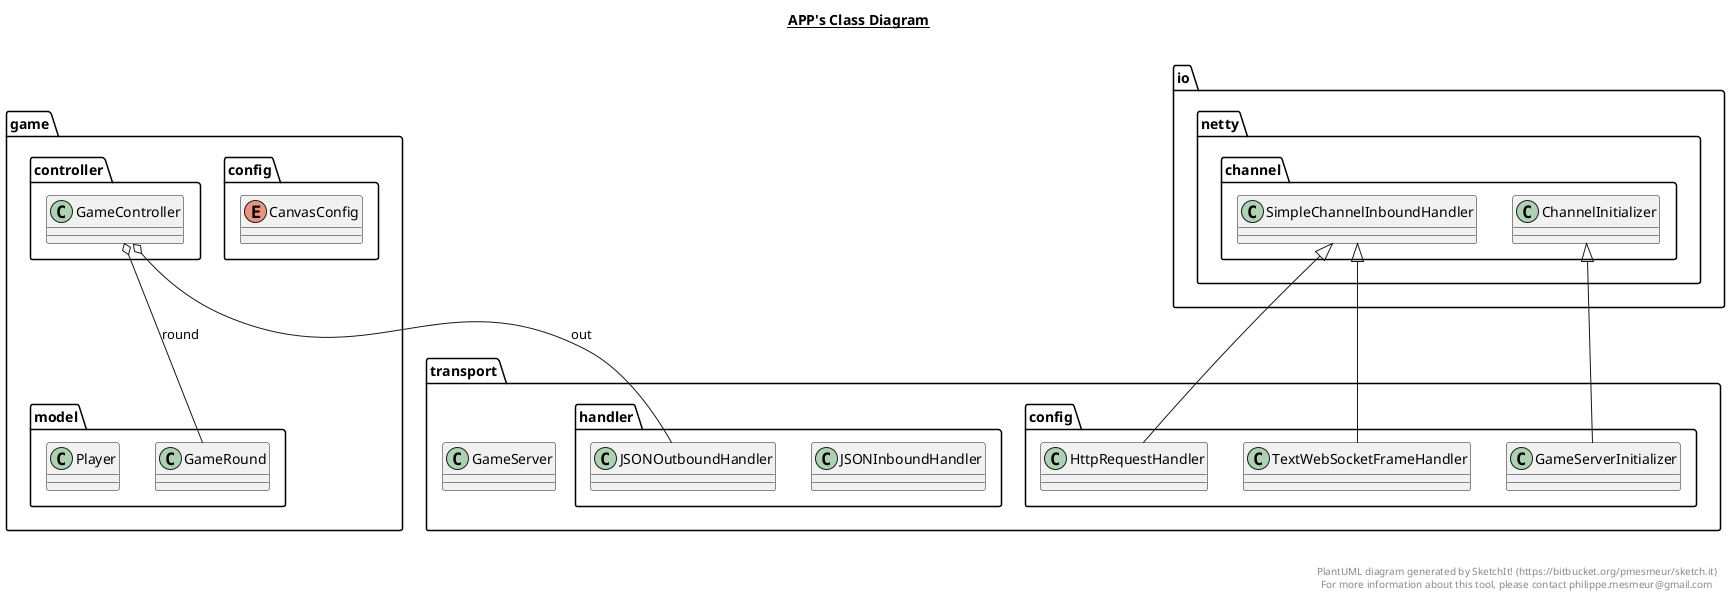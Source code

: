 @startuml

title __APP's Class Diagram__\n

  namespace game.config {
    enum CanvasConfig {
    }
  }
  

  namespace game.controller {
    class game.controller.GameController {
    }
  }
  

  namespace game.model {
    class game.model.GameRound {
    }
  }
  

  namespace game.model {
    class game.model.Player {
    }
  }
  

  namespace transport {
    class transport.GameServer {
    }
  }
  

  namespace transport {
    namespace config {
      class transport.config.GameServerInitializer {
      }
    }
  }
  

  namespace transport {
    namespace config {
      class transport.config.HttpRequestHandler {
      }
    }
  }
  

  namespace transport {
    namespace config {
      class transport.config.TextWebSocketFrameHandler {
      }
    }
  }
  

  namespace transport {
    namespace handler {
      class transport.handler.JSONInboundHandler {
      }
    }
  }
  

  namespace transport {
    namespace handler {
      class transport.handler.JSONOutboundHandler {
      }
    }
  }
  

  game.controller.GameController o-- transport.handler.JSONOutboundHandler : out
  game.controller.GameController o-- game.model.GameRound : round
  transport.config.GameServerInitializer -up-|> io.netty.channel.ChannelInitializer
  transport.config.HttpRequestHandler -up-|> io.netty.channel.SimpleChannelInboundHandler
  transport.config.TextWebSocketFrameHandler -up-|> io.netty.channel.SimpleChannelInboundHandler


right footer


PlantUML diagram generated by SketchIt! (https://bitbucket.org/pmesmeur/sketch.it)
For more information about this tool, please contact philippe.mesmeur@gmail.com
endfooter

@enduml
